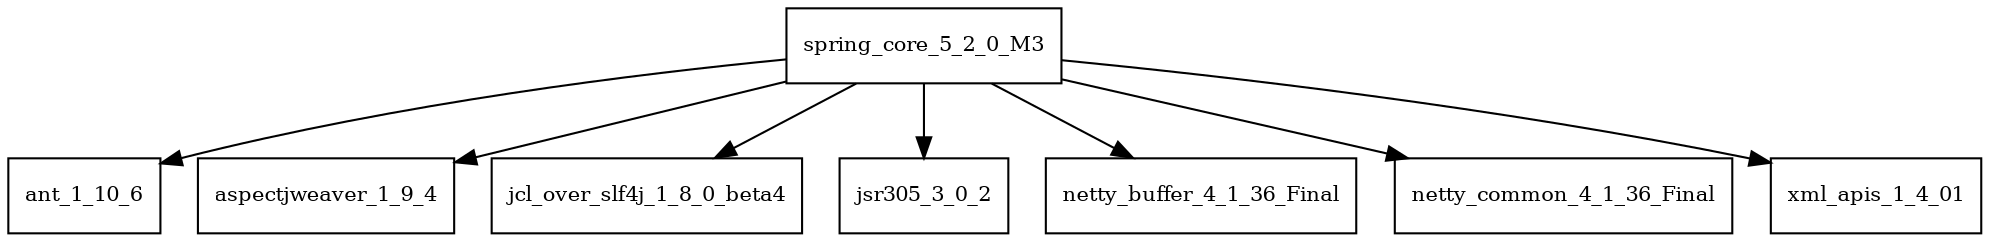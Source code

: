 digraph spring_core_5_2_0_M3_dependencies {
  node [shape = box, fontsize=10.0];
  spring_core_5_2_0_M3 -> ant_1_10_6;
  spring_core_5_2_0_M3 -> aspectjweaver_1_9_4;
  spring_core_5_2_0_M3 -> jcl_over_slf4j_1_8_0_beta4;
  spring_core_5_2_0_M3 -> jsr305_3_0_2;
  spring_core_5_2_0_M3 -> netty_buffer_4_1_36_Final;
  spring_core_5_2_0_M3 -> netty_common_4_1_36_Final;
  spring_core_5_2_0_M3 -> xml_apis_1_4_01;
}
